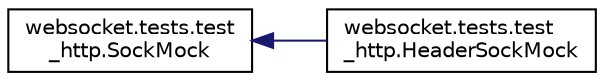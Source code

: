 digraph "Graphical Class Hierarchy"
{
 // LATEX_PDF_SIZE
  edge [fontname="Helvetica",fontsize="10",labelfontname="Helvetica",labelfontsize="10"];
  node [fontname="Helvetica",fontsize="10",shape=record];
  rankdir="LR";
  Node0 [label="websocket.tests.test\l_http.SockMock",height=0.2,width=0.4,color="black", fillcolor="white", style="filled",URL="$classwebsocket_1_1tests_1_1test__http_1_1SockMock.html",tooltip=" "];
  Node0 -> Node1 [dir="back",color="midnightblue",fontsize="10",style="solid",fontname="Helvetica"];
  Node1 [label="websocket.tests.test\l_http.HeaderSockMock",height=0.2,width=0.4,color="black", fillcolor="white", style="filled",URL="$classwebsocket_1_1tests_1_1test__http_1_1HeaderSockMock.html",tooltip=" "];
}
